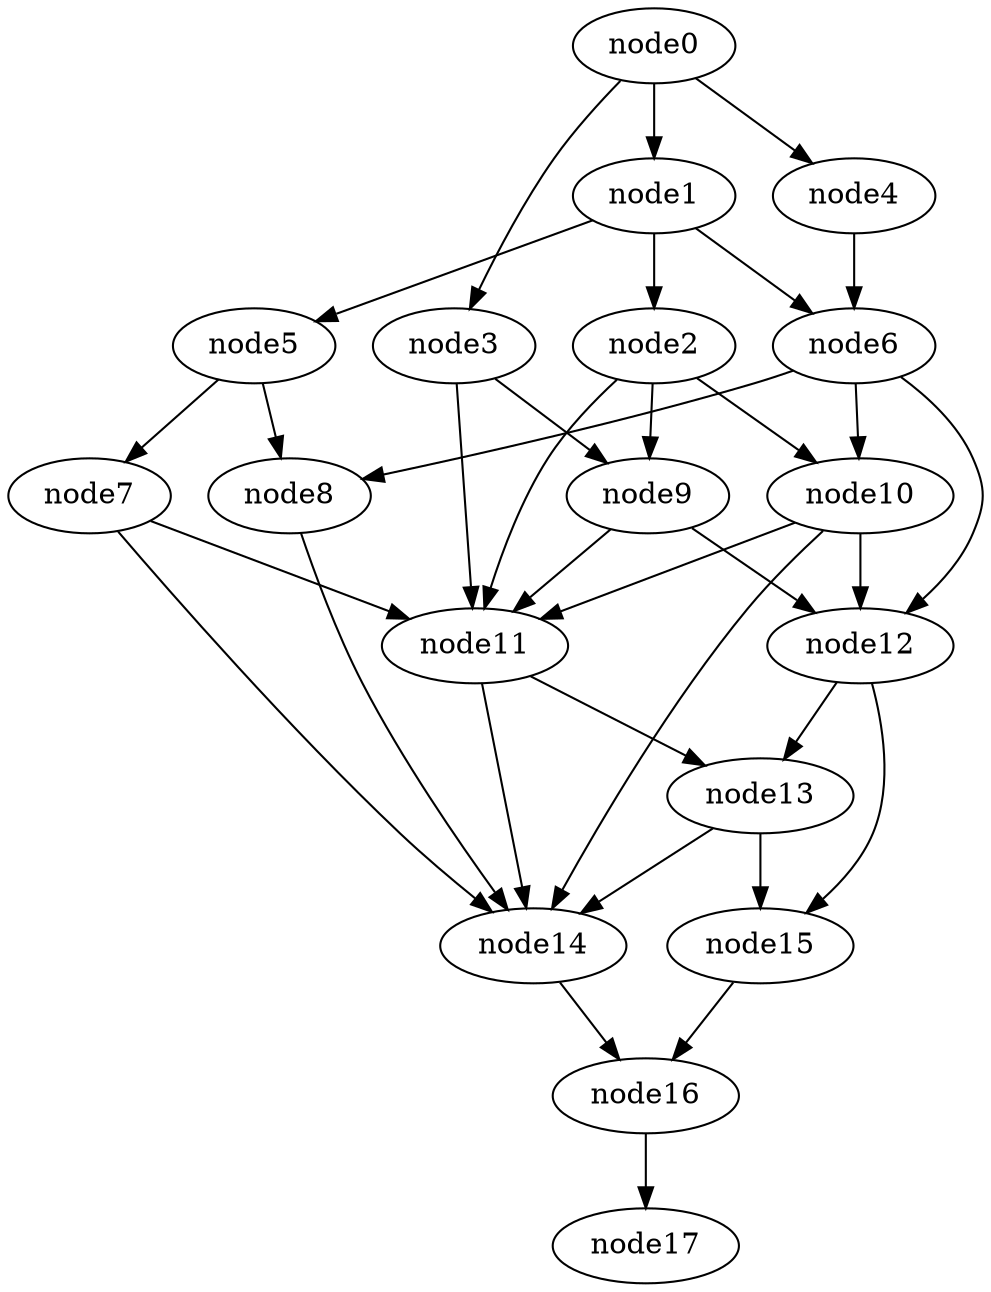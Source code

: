 digraph g{
	node17
	node16 -> node17
	node15 -> node16
	node14 -> node16
	node13 -> node15
	node13 -> node14
	node12 -> node15
	node12 -> node13
	node11 -> node14
	node11 -> node13
	node10 -> node14
	node10 -> node12
	node10 -> node11
	node9 -> node12
	node9 -> node11
	node8 -> node14
	node7 -> node14
	node7 -> node11
	node6 -> node12
	node6 -> node10
	node6 -> node8
	node5 -> node8
	node5 -> node7
	node4 -> node6
	node3 -> node11
	node3 -> node9
	node2 -> node11
	node2 -> node10
	node2 -> node9
	node1 -> node6
	node1 -> node5
	node1 -> node2
	node0 -> node4
	node0 -> node3
	node0 -> node1
}

